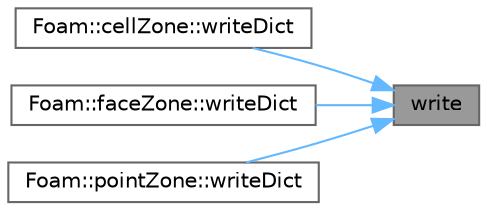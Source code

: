 digraph "write"
{
 // LATEX_PDF_SIZE
  bgcolor="transparent";
  edge [fontname=Helvetica,fontsize=10,labelfontname=Helvetica,labelfontsize=10];
  node [fontname=Helvetica,fontsize=10,shape=box,height=0.2,width=0.4];
  rankdir="RL";
  Node1 [id="Node000001",label="write",height=0.2,width=0.4,color="gray40", fillcolor="grey60", style="filled", fontcolor="black",tooltip=" "];
  Node1 -> Node2 [id="edge1_Node000001_Node000002",dir="back",color="steelblue1",style="solid",tooltip=" "];
  Node2 [id="Node000002",label="Foam::cellZone::writeDict",height=0.2,width=0.4,color="grey40", fillcolor="white", style="filled",URL="$classFoam_1_1cellZone.html#ab26d88f22673919344c02e7cbe3a2881",tooltip=" "];
  Node1 -> Node3 [id="edge2_Node000001_Node000003",dir="back",color="steelblue1",style="solid",tooltip=" "];
  Node3 [id="Node000003",label="Foam::faceZone::writeDict",height=0.2,width=0.4,color="grey40", fillcolor="white", style="filled",URL="$classFoam_1_1faceZone.html#ab26d88f22673919344c02e7cbe3a2881",tooltip=" "];
  Node1 -> Node4 [id="edge3_Node000001_Node000004",dir="back",color="steelblue1",style="solid",tooltip=" "];
  Node4 [id="Node000004",label="Foam::pointZone::writeDict",height=0.2,width=0.4,color="grey40", fillcolor="white", style="filled",URL="$classFoam_1_1pointZone.html#ab26d88f22673919344c02e7cbe3a2881",tooltip=" "];
}
